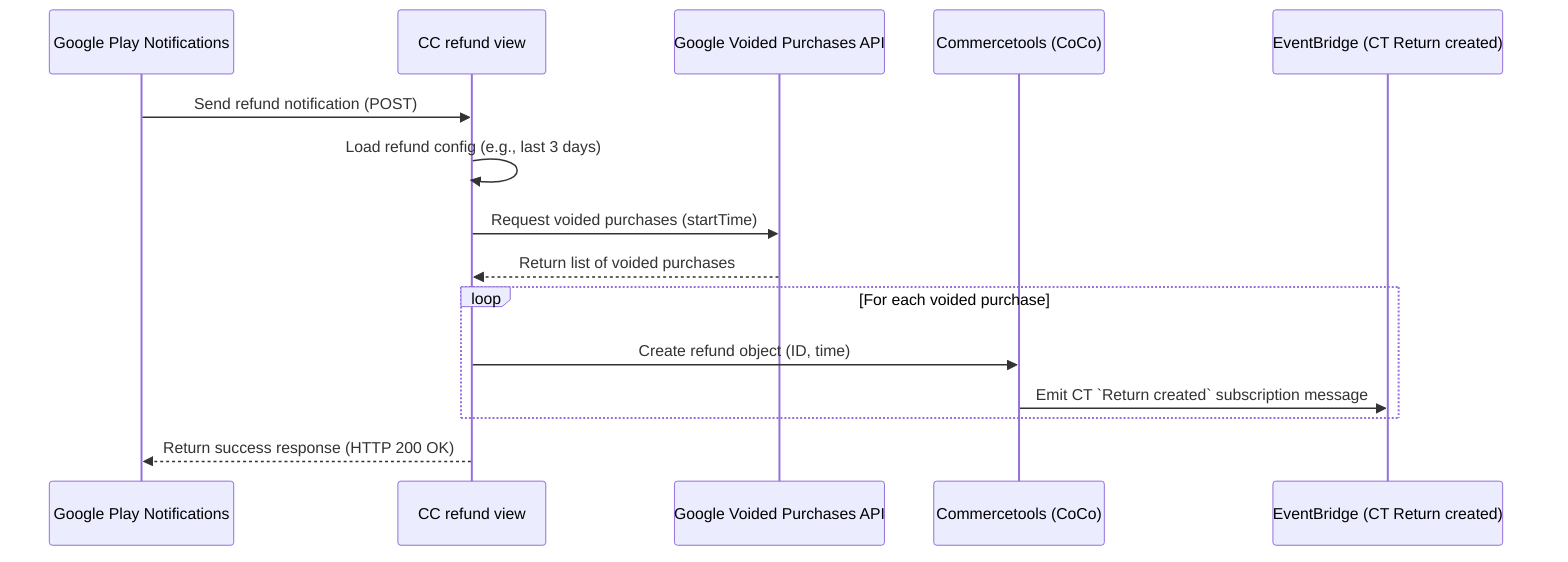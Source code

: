 sequenceDiagram
 %% ===== Android (Google) Refund Flow =====
    participant GooglePlay as Google Play Notifications
    participant CommerceCoordinator as CC refund view
    participant GoogleAPI as Google Voided Purchases API
    participant Commercetools as Commercetools (CoCo)
    participant CTEventBridge as EventBridge (CT Return created)

    GooglePlay->>CommerceCoordinator: Send refund notification (POST)
    CommerceCoordinator->>CommerceCoordinator: Load refund config (e.g., last 3 days)
    CommerceCoordinator->>GoogleAPI: Request voided purchases (startTime)
    GoogleAPI-->>CommerceCoordinator: Return list of voided purchases

    loop For each voided purchase
        CommerceCoordinator->>Commercetools: Create refund object (ID, time)
        Commercetools->>CTEventBridge: Emit CT `Return created` subscription message
    end

    CommerceCoordinator-->>GooglePlay: Return success response (HTTP 200 OK)